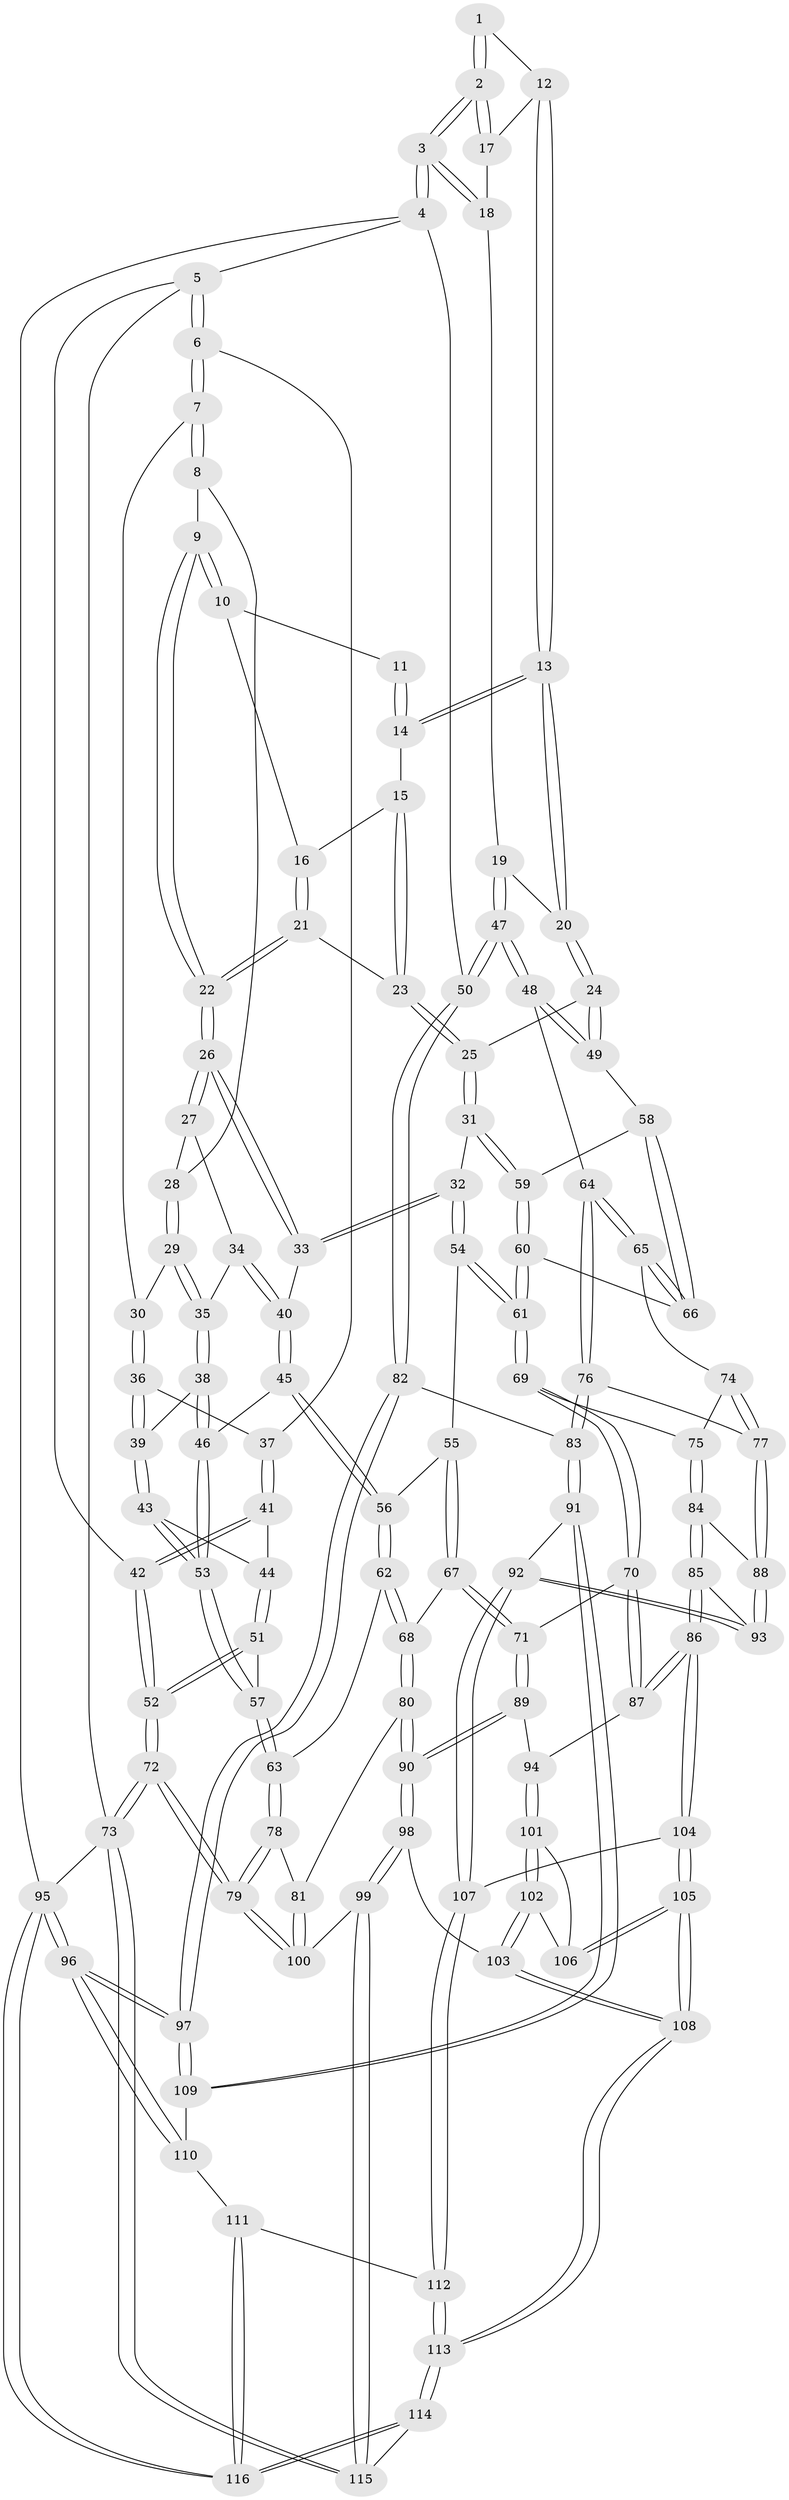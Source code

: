 // coarse degree distribution, {3: 0.5344827586206896, 4: 0.2413793103448276, 5: 0.1206896551724138, 2: 0.10344827586206896}
// Generated by graph-tools (version 1.1) at 2025/54/03/04/25 22:54:39]
// undirected, 116 vertices, 287 edges
graph export_dot {
  node [color=gray90,style=filled];
  1 [pos="+0.8795791106113312+0"];
  2 [pos="+1+0"];
  3 [pos="+1+0"];
  4 [pos="+1+0"];
  5 [pos="+0+0"];
  6 [pos="+0+0"];
  7 [pos="+0+0"];
  8 [pos="+0.17518245336110644+0"];
  9 [pos="+0.3023443272190474+0"];
  10 [pos="+0.5071072989286272+0"];
  11 [pos="+0.5729411955512189+0"];
  12 [pos="+0.8057182327300397+0.06509771612977265"];
  13 [pos="+0.743842504866375+0.10651956827382227"];
  14 [pos="+0.7107023945212558+0.08106273411289876"];
  15 [pos="+0.6152478528761939+0.14123007990474606"];
  16 [pos="+0.5429535295140329+0.09459680939445651"];
  17 [pos="+0.9119039885257244+0.049690935938909206"];
  18 [pos="+0.9029003498625962+0.19559001606906162"];
  19 [pos="+0.894871364578068+0.23193502218908985"];
  20 [pos="+0.7783124803295957+0.20633565620545305"];
  21 [pos="+0.49839575307103856+0.17431844315987374"];
  22 [pos="+0.45770986956039866+0.19453579771407603"];
  23 [pos="+0.5982980880981676+0.19706070778075202"];
  24 [pos="+0.7255163494084557+0.25882021960490514"];
  25 [pos="+0.646345690755003+0.3011320035574627"];
  26 [pos="+0.4423981414730674+0.22731851137165887"];
  27 [pos="+0.29213228804914426+0.17445670940759098"];
  28 [pos="+0.237464147587357+0.01711473389837265"];
  29 [pos="+0.17795862282216351+0.2487278850497849"];
  30 [pos="+0.13268747227216274+0.24469760285323822"];
  31 [pos="+0.640281115533403+0.310269118755492"];
  32 [pos="+0.4618022867615771+0.2968051430865051"];
  33 [pos="+0.4486780069269554+0.2825786106727396"];
  34 [pos="+0.2690716929853188+0.24440945147451082"];
  35 [pos="+0.2144640798393938+0.26637699309084667"];
  36 [pos="+0.12872389650004373+0.24991705592188435"];
  37 [pos="+0.06703463578233769+0.2780446230678808"];
  38 [pos="+0.20290253344012224+0.33514739995346443"];
  39 [pos="+0.13678923501337603+0.322708630550636"];
  40 [pos="+0.32782265711407355+0.3240647858830484"];
  41 [pos="+0.04523294478986791+0.31034723505575346"];
  42 [pos="+0+0.3226555554761391"];
  43 [pos="+0.1045926578600377+0.3538929777392602"];
  44 [pos="+0.0494941777575421+0.3152724237415451"];
  45 [pos="+0.2995584122755803+0.3856369377943268"];
  46 [pos="+0.22022108552170472+0.3790603649309125"];
  47 [pos="+1+0.41159002819878054"];
  48 [pos="+0.9846837179077854+0.46004351683486316"];
  49 [pos="+0.8338269590370722+0.43100932831864025"];
  50 [pos="+1+0.41457765541310854"];
  51 [pos="+0.03850998010525433+0.4875051088766968"];
  52 [pos="+0+0.5038102304835941"];
  53 [pos="+0.12654622030643628+0.46714737610116874"];
  54 [pos="+0.4594313902051164+0.3754272241931824"];
  55 [pos="+0.393677248193069+0.4741409943299831"];
  56 [pos="+0.33225760812916383+0.4497920985514053"];
  57 [pos="+0.11653089558151476+0.4909877693232849"];
  58 [pos="+0.8094364923128728+0.4339157346556979"];
  59 [pos="+0.648472331289475+0.42769337009246605"];
  60 [pos="+0.6261114022572756+0.467925218870212"];
  61 [pos="+0.6109048098066241+0.48207449759658366"];
  62 [pos="+0.23377186683894624+0.5331123436296294"];
  63 [pos="+0.12117010990193408+0.4966654515846734"];
  64 [pos="+0.897492478375229+0.5579872228630163"];
  65 [pos="+0.754764077657747+0.5587118065504274"];
  66 [pos="+0.7394575790264231+0.5392770403158816"];
  67 [pos="+0.4283990881624939+0.5360726399691771"];
  68 [pos="+0.2807278575888096+0.6239868478462941"];
  69 [pos="+0.568417388749979+0.5589321875493644"];
  70 [pos="+0.5358375889392365+0.5789945851545582"];
  71 [pos="+0.49950723871398817+0.5803692676497867"];
  72 [pos="+0+0.8994126634644768"];
  73 [pos="+0+1"];
  74 [pos="+0.7402883032942383+0.5842510841040064"];
  75 [pos="+0.6810576528811395+0.6299005013704013"];
  76 [pos="+0.874306129393488+0.6148625411310801"];
  77 [pos="+0.7914244730734527+0.6504582349976896"];
  78 [pos="+0.11880365983312485+0.6780180853311457"];
  79 [pos="+0+0.8344979420153535"];
  80 [pos="+0.2776628722953321+0.6473457196217814"];
  81 [pos="+0.23616447991797113+0.675585191569796"];
  82 [pos="+1+0.6348581363680775"];
  83 [pos="+0.8864527161157266+0.7026821151943419"];
  84 [pos="+0.6814661332295052+0.6306736914168779"];
  85 [pos="+0.6753080386222088+0.7517721726596104"];
  86 [pos="+0.6658343589345734+0.772216123785441"];
  87 [pos="+0.5682331694511207+0.7046852584144224"];
  88 [pos="+0.7709397914717228+0.6675466197495102"];
  89 [pos="+0.4040119230334558+0.7203116465896394"];
  90 [pos="+0.38398224555393945+0.7311816161924437"];
  91 [pos="+0.8837611626789336+0.7982206672972258"];
  92 [pos="+0.8475720053196311+0.8071625221821656"];
  93 [pos="+0.7678778492316978+0.6936928696658958"];
  94 [pos="+0.5135330057037465+0.7711613070029318"];
  95 [pos="+1+1"];
  96 [pos="+1+1"];
  97 [pos="+1+0.7975708658945501"];
  98 [pos="+0.34789412117025886+0.8567974219620501"];
  99 [pos="+0.28993011137255176+0.9028069898392758"];
  100 [pos="+0.24200833376778447+0.8776374144504937"];
  101 [pos="+0.5151516151876541+0.7796970873210822"];
  102 [pos="+0.49030148645596583+0.8498856627376163"];
  103 [pos="+0.4799490215242695+0.8737034204876686"];
  104 [pos="+0.6677658896013487+0.7817691567933053"];
  105 [pos="+0.6421766110400271+0.8334256953047081"];
  106 [pos="+0.5885123427938842+0.814296825513045"];
  107 [pos="+0.8361433560806286+0.8142363376767465"];
  108 [pos="+0.6209899326192813+1"];
  109 [pos="+0.8962805218027335+0.8033967635155124"];
  110 [pos="+0.9211213907446149+0.9427197014798708"];
  111 [pos="+0.8857148215450846+0.9650470032205632"];
  112 [pos="+0.7830954928490222+0.9246242822951831"];
  113 [pos="+0.6345389733565738+1"];
  114 [pos="+0.6196249322368715+1"];
  115 [pos="+0.3398357002105203+1"];
  116 [pos="+0.8206979817122354+1"];
  1 -- 2;
  1 -- 2;
  1 -- 12;
  2 -- 3;
  2 -- 3;
  2 -- 17;
  2 -- 17;
  3 -- 4;
  3 -- 4;
  3 -- 18;
  3 -- 18;
  4 -- 5;
  4 -- 50;
  4 -- 95;
  5 -- 6;
  5 -- 6;
  5 -- 42;
  5 -- 73;
  6 -- 7;
  6 -- 7;
  6 -- 37;
  7 -- 8;
  7 -- 8;
  7 -- 30;
  8 -- 9;
  8 -- 28;
  9 -- 10;
  9 -- 10;
  9 -- 22;
  9 -- 22;
  10 -- 11;
  10 -- 16;
  11 -- 14;
  11 -- 14;
  12 -- 13;
  12 -- 13;
  12 -- 17;
  13 -- 14;
  13 -- 14;
  13 -- 20;
  13 -- 20;
  14 -- 15;
  15 -- 16;
  15 -- 23;
  15 -- 23;
  16 -- 21;
  16 -- 21;
  17 -- 18;
  18 -- 19;
  19 -- 20;
  19 -- 47;
  19 -- 47;
  20 -- 24;
  20 -- 24;
  21 -- 22;
  21 -- 22;
  21 -- 23;
  22 -- 26;
  22 -- 26;
  23 -- 25;
  23 -- 25;
  24 -- 25;
  24 -- 49;
  24 -- 49;
  25 -- 31;
  25 -- 31;
  26 -- 27;
  26 -- 27;
  26 -- 33;
  26 -- 33;
  27 -- 28;
  27 -- 34;
  28 -- 29;
  28 -- 29;
  29 -- 30;
  29 -- 35;
  29 -- 35;
  30 -- 36;
  30 -- 36;
  31 -- 32;
  31 -- 59;
  31 -- 59;
  32 -- 33;
  32 -- 33;
  32 -- 54;
  32 -- 54;
  33 -- 40;
  34 -- 35;
  34 -- 40;
  34 -- 40;
  35 -- 38;
  35 -- 38;
  36 -- 37;
  36 -- 39;
  36 -- 39;
  37 -- 41;
  37 -- 41;
  38 -- 39;
  38 -- 46;
  38 -- 46;
  39 -- 43;
  39 -- 43;
  40 -- 45;
  40 -- 45;
  41 -- 42;
  41 -- 42;
  41 -- 44;
  42 -- 52;
  42 -- 52;
  43 -- 44;
  43 -- 53;
  43 -- 53;
  44 -- 51;
  44 -- 51;
  45 -- 46;
  45 -- 56;
  45 -- 56;
  46 -- 53;
  46 -- 53;
  47 -- 48;
  47 -- 48;
  47 -- 50;
  47 -- 50;
  48 -- 49;
  48 -- 49;
  48 -- 64;
  49 -- 58;
  50 -- 82;
  50 -- 82;
  51 -- 52;
  51 -- 52;
  51 -- 57;
  52 -- 72;
  52 -- 72;
  53 -- 57;
  53 -- 57;
  54 -- 55;
  54 -- 61;
  54 -- 61;
  55 -- 56;
  55 -- 67;
  55 -- 67;
  56 -- 62;
  56 -- 62;
  57 -- 63;
  57 -- 63;
  58 -- 59;
  58 -- 66;
  58 -- 66;
  59 -- 60;
  59 -- 60;
  60 -- 61;
  60 -- 61;
  60 -- 66;
  61 -- 69;
  61 -- 69;
  62 -- 63;
  62 -- 68;
  62 -- 68;
  63 -- 78;
  63 -- 78;
  64 -- 65;
  64 -- 65;
  64 -- 76;
  64 -- 76;
  65 -- 66;
  65 -- 66;
  65 -- 74;
  67 -- 68;
  67 -- 71;
  67 -- 71;
  68 -- 80;
  68 -- 80;
  69 -- 70;
  69 -- 70;
  69 -- 75;
  70 -- 71;
  70 -- 87;
  70 -- 87;
  71 -- 89;
  71 -- 89;
  72 -- 73;
  72 -- 73;
  72 -- 79;
  72 -- 79;
  73 -- 115;
  73 -- 115;
  73 -- 95;
  74 -- 75;
  74 -- 77;
  74 -- 77;
  75 -- 84;
  75 -- 84;
  76 -- 77;
  76 -- 83;
  76 -- 83;
  77 -- 88;
  77 -- 88;
  78 -- 79;
  78 -- 79;
  78 -- 81;
  79 -- 100;
  79 -- 100;
  80 -- 81;
  80 -- 90;
  80 -- 90;
  81 -- 100;
  81 -- 100;
  82 -- 83;
  82 -- 97;
  82 -- 97;
  83 -- 91;
  83 -- 91;
  84 -- 85;
  84 -- 85;
  84 -- 88;
  85 -- 86;
  85 -- 86;
  85 -- 93;
  86 -- 87;
  86 -- 87;
  86 -- 104;
  86 -- 104;
  87 -- 94;
  88 -- 93;
  88 -- 93;
  89 -- 90;
  89 -- 90;
  89 -- 94;
  90 -- 98;
  90 -- 98;
  91 -- 92;
  91 -- 109;
  91 -- 109;
  92 -- 93;
  92 -- 93;
  92 -- 107;
  92 -- 107;
  94 -- 101;
  94 -- 101;
  95 -- 96;
  95 -- 96;
  95 -- 116;
  95 -- 116;
  96 -- 97;
  96 -- 97;
  96 -- 110;
  96 -- 110;
  97 -- 109;
  97 -- 109;
  98 -- 99;
  98 -- 99;
  98 -- 103;
  99 -- 100;
  99 -- 115;
  99 -- 115;
  101 -- 102;
  101 -- 102;
  101 -- 106;
  102 -- 103;
  102 -- 103;
  102 -- 106;
  103 -- 108;
  103 -- 108;
  104 -- 105;
  104 -- 105;
  104 -- 107;
  105 -- 106;
  105 -- 106;
  105 -- 108;
  105 -- 108;
  107 -- 112;
  107 -- 112;
  108 -- 113;
  108 -- 113;
  109 -- 110;
  110 -- 111;
  111 -- 112;
  111 -- 116;
  111 -- 116;
  112 -- 113;
  112 -- 113;
  113 -- 114;
  113 -- 114;
  114 -- 115;
  114 -- 116;
  114 -- 116;
}
